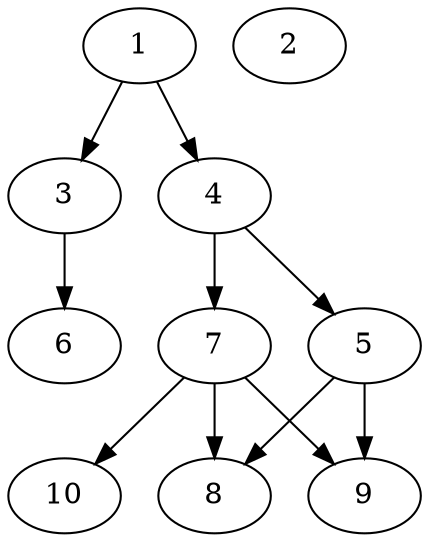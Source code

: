 // DAG automatically generated by daggen at Thu Oct  3 13:58:05 2019
// ./daggen --dot -n 10 --ccr 0.4 --fat 0.5 --regular 0.9 --density 0.5 --mindata 5242880 --maxdata 52428800 
digraph G {
  1 [size="33904640", alpha="0.17", expect_size="13561856"] 
  1 -> 3 [size ="13561856"]
  1 -> 4 [size ="13561856"]
  2 [size="84083200", alpha="0.05", expect_size="33633280"] 
  3 [size="56686080", alpha="0.14", expect_size="22674432"] 
  3 -> 6 [size ="22674432"]
  4 [size="82787840", alpha="0.12", expect_size="33115136"] 
  4 -> 5 [size ="33115136"]
  4 -> 7 [size ="33115136"]
  5 [size="105674240", alpha="0.06", expect_size="42269696"] 
  5 -> 8 [size ="42269696"]
  5 -> 9 [size ="42269696"]
  6 [size="44185600", alpha="0.11", expect_size="17674240"] 
  7 [size="117524480", alpha="0.02", expect_size="47009792"] 
  7 -> 8 [size ="47009792"]
  7 -> 9 [size ="47009792"]
  7 -> 10 [size ="47009792"]
  8 [size="108375040", alpha="0.05", expect_size="43350016"] 
  9 [size="74516480", alpha="0.18", expect_size="29806592"] 
  10 [size="105233920", alpha="0.09", expect_size="42093568"] 
}
